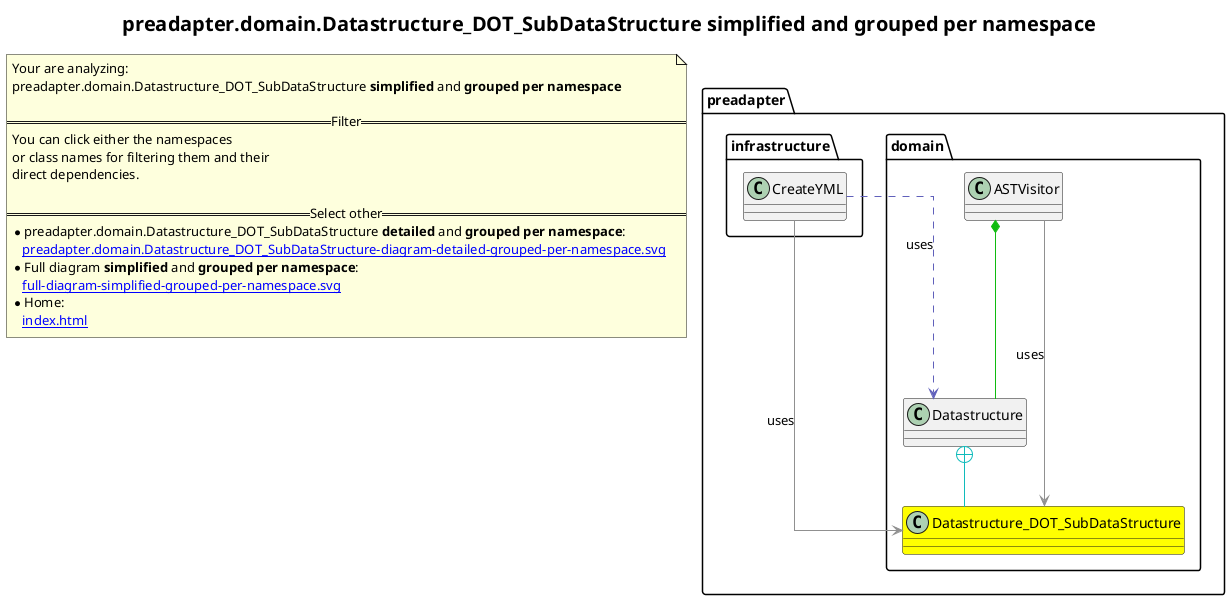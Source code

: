 @startuml
skinparam linetype ortho
title <size:20>preadapter.domain.Datastructure_DOT_SubDataStructure **simplified** and **grouped per namespace**</size>
note "Your are analyzing:\npreadapter.domain.Datastructure_DOT_SubDataStructure **simplified** and **grouped per namespace**\n\n==Filter==\nYou can click either the namespaces \nor class names for filtering them and their\ndirect dependencies.\n\n==Select other==\n* preadapter.domain.Datastructure_DOT_SubDataStructure **detailed** and **grouped per namespace**:\n   [[preadapter.domain.Datastructure_DOT_SubDataStructure-diagram-detailed-grouped-per-namespace.svg]]\n* Full diagram **simplified** and **grouped per namespace**:\n   [[full-diagram-simplified-grouped-per-namespace.svg]]\n* Home:\n   [[index.html]]" as FloatingNote
namespace preadapter [[preadapter-diagram-simplified-grouped-per-namespace.svg]] {
namespace preadapter.domain [[preadapter.domain-diagram-simplified-grouped-per-namespace.svg]] {
  class preadapter.domain.Datastructure_DOT_SubDataStructure [[preadapter.domain.Datastructure_DOT_SubDataStructure-diagram-simplified-grouped-per-namespace.svg]] #yellow {
  }
  class preadapter.domain.Datastructure [[preadapter.domain.Datastructure-diagram-simplified-grouped-per-namespace.svg]]  {
  }
  class preadapter.domain.ASTVisitor [[preadapter.domain.ASTVisitor-diagram-simplified-grouped-per-namespace.svg]]  {
  }
'Compared namespace preadapter.domain [[preadapter.domain-diagram-simplified-grouped-per-namespace.svg]] { with last element of   }
' Closing all previous_sub_namespace_list namespace None because file analysis is finished.
' Closing namespace domain
}
' Closing namespace preadapter
}
namespace preadapter [[preadapter-diagram-simplified-grouped-per-namespace.svg]] {
namespace preadapter.infrastructure [[preadapter.infrastructure-diagram-simplified-grouped-per-namespace.svg]] {
  class preadapter.infrastructure.CreateYML [[preadapter.infrastructure.CreateYML-diagram-simplified-grouped-per-namespace.svg]]  {
  }
'Compared namespace preadapter.infrastructure [[preadapter.infrastructure-diagram-simplified-grouped-per-namespace.svg]] { with last element of   }
' Closing all previous_sub_namespace_list namespace None because file analysis is finished.
' Closing namespace infrastructure
}
' Closing namespace preadapter
}
 ' *************************************** 
 ' *************************************** 
 ' *************************************** 
' Class relations extracted from namespace:
' preadapter.domain
preadapter.domain.Datastructure +-[#10BBBB]- preadapter.domain.Datastructure_DOT_SubDataStructure 
preadapter.domain.ASTVisitor *-[#10BB10]- preadapter.domain.Datastructure 
preadapter.domain.ASTVisitor -[#909090]-> preadapter.domain.Datastructure_DOT_SubDataStructure  : uses 
' Class relations extracted from namespace:
' preadapter.infrastructure
preadapter.infrastructure.CreateYML .[#6060BB].> preadapter.domain.Datastructure  : uses 
preadapter.infrastructure.CreateYML -[#909090]-> preadapter.domain.Datastructure_DOT_SubDataStructure  : uses 
@enduml